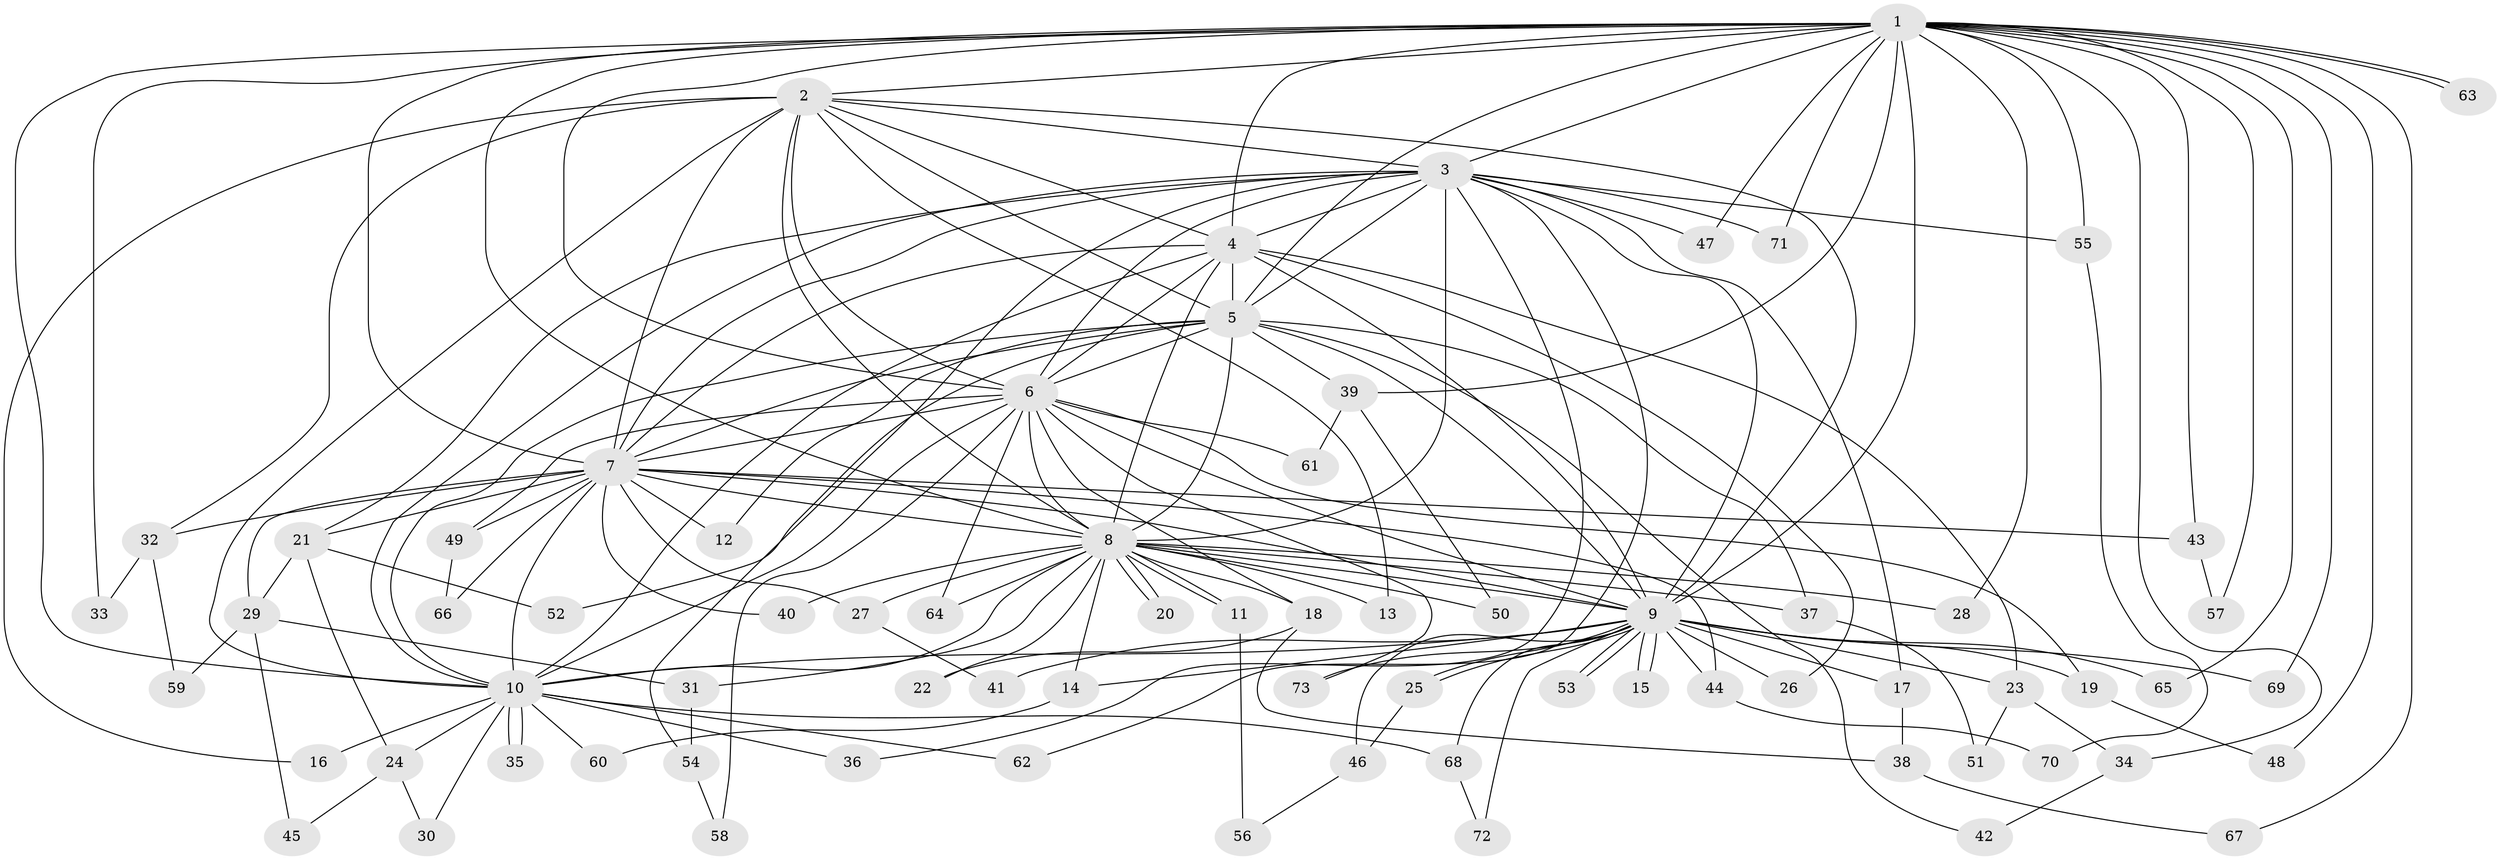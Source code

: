 // Generated by graph-tools (version 1.1) at 2025/01/03/09/25 03:01:32]
// undirected, 73 vertices, 171 edges
graph export_dot {
graph [start="1"]
  node [color=gray90,style=filled];
  1;
  2;
  3;
  4;
  5;
  6;
  7;
  8;
  9;
  10;
  11;
  12;
  13;
  14;
  15;
  16;
  17;
  18;
  19;
  20;
  21;
  22;
  23;
  24;
  25;
  26;
  27;
  28;
  29;
  30;
  31;
  32;
  33;
  34;
  35;
  36;
  37;
  38;
  39;
  40;
  41;
  42;
  43;
  44;
  45;
  46;
  47;
  48;
  49;
  50;
  51;
  52;
  53;
  54;
  55;
  56;
  57;
  58;
  59;
  60;
  61;
  62;
  63;
  64;
  65;
  66;
  67;
  68;
  69;
  70;
  71;
  72;
  73;
  1 -- 2;
  1 -- 3;
  1 -- 4;
  1 -- 5;
  1 -- 6;
  1 -- 7;
  1 -- 8;
  1 -- 9;
  1 -- 10;
  1 -- 28;
  1 -- 33;
  1 -- 34;
  1 -- 39;
  1 -- 43;
  1 -- 47;
  1 -- 48;
  1 -- 55;
  1 -- 57;
  1 -- 63;
  1 -- 63;
  1 -- 65;
  1 -- 67;
  1 -- 69;
  1 -- 71;
  2 -- 3;
  2 -- 4;
  2 -- 5;
  2 -- 6;
  2 -- 7;
  2 -- 8;
  2 -- 9;
  2 -- 10;
  2 -- 13;
  2 -- 16;
  2 -- 32;
  3 -- 4;
  3 -- 5;
  3 -- 6;
  3 -- 7;
  3 -- 8;
  3 -- 9;
  3 -- 10;
  3 -- 17;
  3 -- 21;
  3 -- 36;
  3 -- 47;
  3 -- 54;
  3 -- 55;
  3 -- 62;
  3 -- 71;
  4 -- 5;
  4 -- 6;
  4 -- 7;
  4 -- 8;
  4 -- 9;
  4 -- 10;
  4 -- 23;
  4 -- 26;
  5 -- 6;
  5 -- 7;
  5 -- 8;
  5 -- 9;
  5 -- 10;
  5 -- 12;
  5 -- 37;
  5 -- 39;
  5 -- 42;
  5 -- 52;
  6 -- 7;
  6 -- 8;
  6 -- 9;
  6 -- 10;
  6 -- 18;
  6 -- 19;
  6 -- 49;
  6 -- 58;
  6 -- 61;
  6 -- 64;
  6 -- 73;
  7 -- 8;
  7 -- 9;
  7 -- 10;
  7 -- 12;
  7 -- 21;
  7 -- 27;
  7 -- 29;
  7 -- 32;
  7 -- 40;
  7 -- 43;
  7 -- 44;
  7 -- 49;
  7 -- 66;
  8 -- 9;
  8 -- 10;
  8 -- 11;
  8 -- 11;
  8 -- 13;
  8 -- 14;
  8 -- 18;
  8 -- 20;
  8 -- 20;
  8 -- 22;
  8 -- 27;
  8 -- 28;
  8 -- 31;
  8 -- 37;
  8 -- 40;
  8 -- 50;
  8 -- 64;
  9 -- 10;
  9 -- 14;
  9 -- 15;
  9 -- 15;
  9 -- 17;
  9 -- 19;
  9 -- 23;
  9 -- 25;
  9 -- 25;
  9 -- 26;
  9 -- 41;
  9 -- 44;
  9 -- 46;
  9 -- 53;
  9 -- 53;
  9 -- 65;
  9 -- 68;
  9 -- 69;
  9 -- 72;
  9 -- 73;
  10 -- 16;
  10 -- 24;
  10 -- 30;
  10 -- 35;
  10 -- 35;
  10 -- 36;
  10 -- 60;
  10 -- 62;
  10 -- 68;
  11 -- 56;
  14 -- 60;
  17 -- 38;
  18 -- 22;
  18 -- 38;
  19 -- 48;
  21 -- 24;
  21 -- 29;
  21 -- 52;
  23 -- 34;
  23 -- 51;
  24 -- 30;
  24 -- 45;
  25 -- 46;
  27 -- 41;
  29 -- 31;
  29 -- 45;
  29 -- 59;
  31 -- 54;
  32 -- 33;
  32 -- 59;
  34 -- 42;
  37 -- 51;
  38 -- 67;
  39 -- 50;
  39 -- 61;
  43 -- 57;
  44 -- 70;
  46 -- 56;
  49 -- 66;
  54 -- 58;
  55 -- 70;
  68 -- 72;
}
